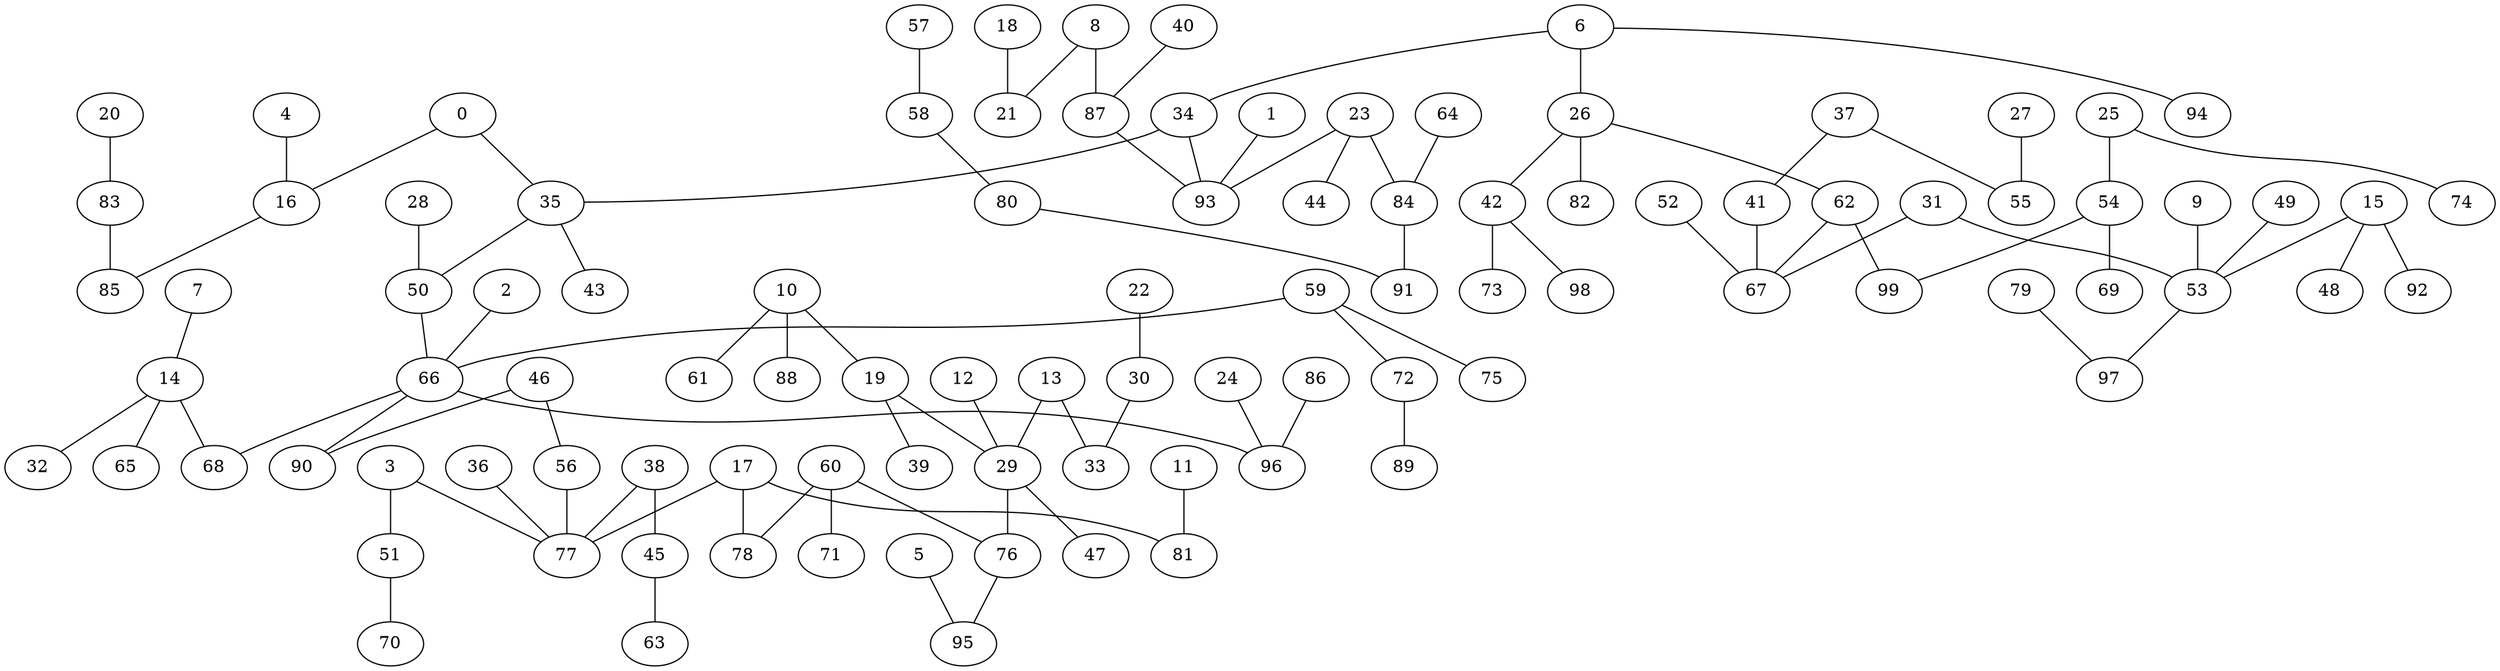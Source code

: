 graph g {0;1;2;3;4;5;6;7;8;9;10;11;12;13;14;15;16;17;18;19;20;21;22;23;24;25;26;27;28;29;30;31;32;33;34;35;36;37;38;39;40;41;42;43;44;45;46;47;48;49;50;51;52;53;54;55;56;57;58;59;60;61;62;63;64;65;66;67;68;69;70;71;72;73;74;75;76;77;78;79;80;81;82;83;84;85;86;87;88;89;90;91;92;93;94;95;96;97;98;99;0 -- 16;0 -- 35;1 -- 93;2 -- 66;3 -- 51;3 -- 77;4 -- 16;5 -- 95;6 -- 26;6 -- 34;6 -- 94;7 -- 14;8 -- 21;8 -- 87;9 -- 53;10 -- 19;10 -- 61;10 -- 88;11 -- 81;12 -- 29;13 -- 29;13 -- 33;14 -- 32;14 -- 65;14 -- 68;15 -- 48;15 -- 53;15 -- 92;16 -- 85;17 -- 77;17 -- 78;17 -- 81;18 -- 21;19 -- 29;19 -- 39;20 -- 83;22 -- 30;23 -- 44;23 -- 84;23 -- 93;24 -- 96;25 -- 54;25 -- 74;26 -- 42;26 -- 62;26 -- 82;27 -- 55;28 -- 50;29 -- 47;29 -- 76;30 -- 33;31 -- 53;31 -- 67;34 -- 35;34 -- 93;35 -- 43;35 -- 50;36 -- 77;37 -- 41;37 -- 55;38 -- 45;38 -- 77;40 -- 87;41 -- 67;42 -- 73;42 -- 98;45 -- 63;46 -- 56;46 -- 90;49 -- 53;50 -- 66;51 -- 70;52 -- 67;53 -- 97;54 -- 69;54 -- 99;56 -- 77;57 -- 58;58 -- 80;59 -- 66;59 -- 72;59 -- 75;60 -- 71;60 -- 76;60 -- 78;62 -- 67;62 -- 99;64 -- 84;66 -- 68;66 -- 90;66 -- 96;72 -- 89;76 -- 95;79 -- 97;80 -- 91;83 -- 85;84 -- 91;86 -- 96;87 -- 93;}